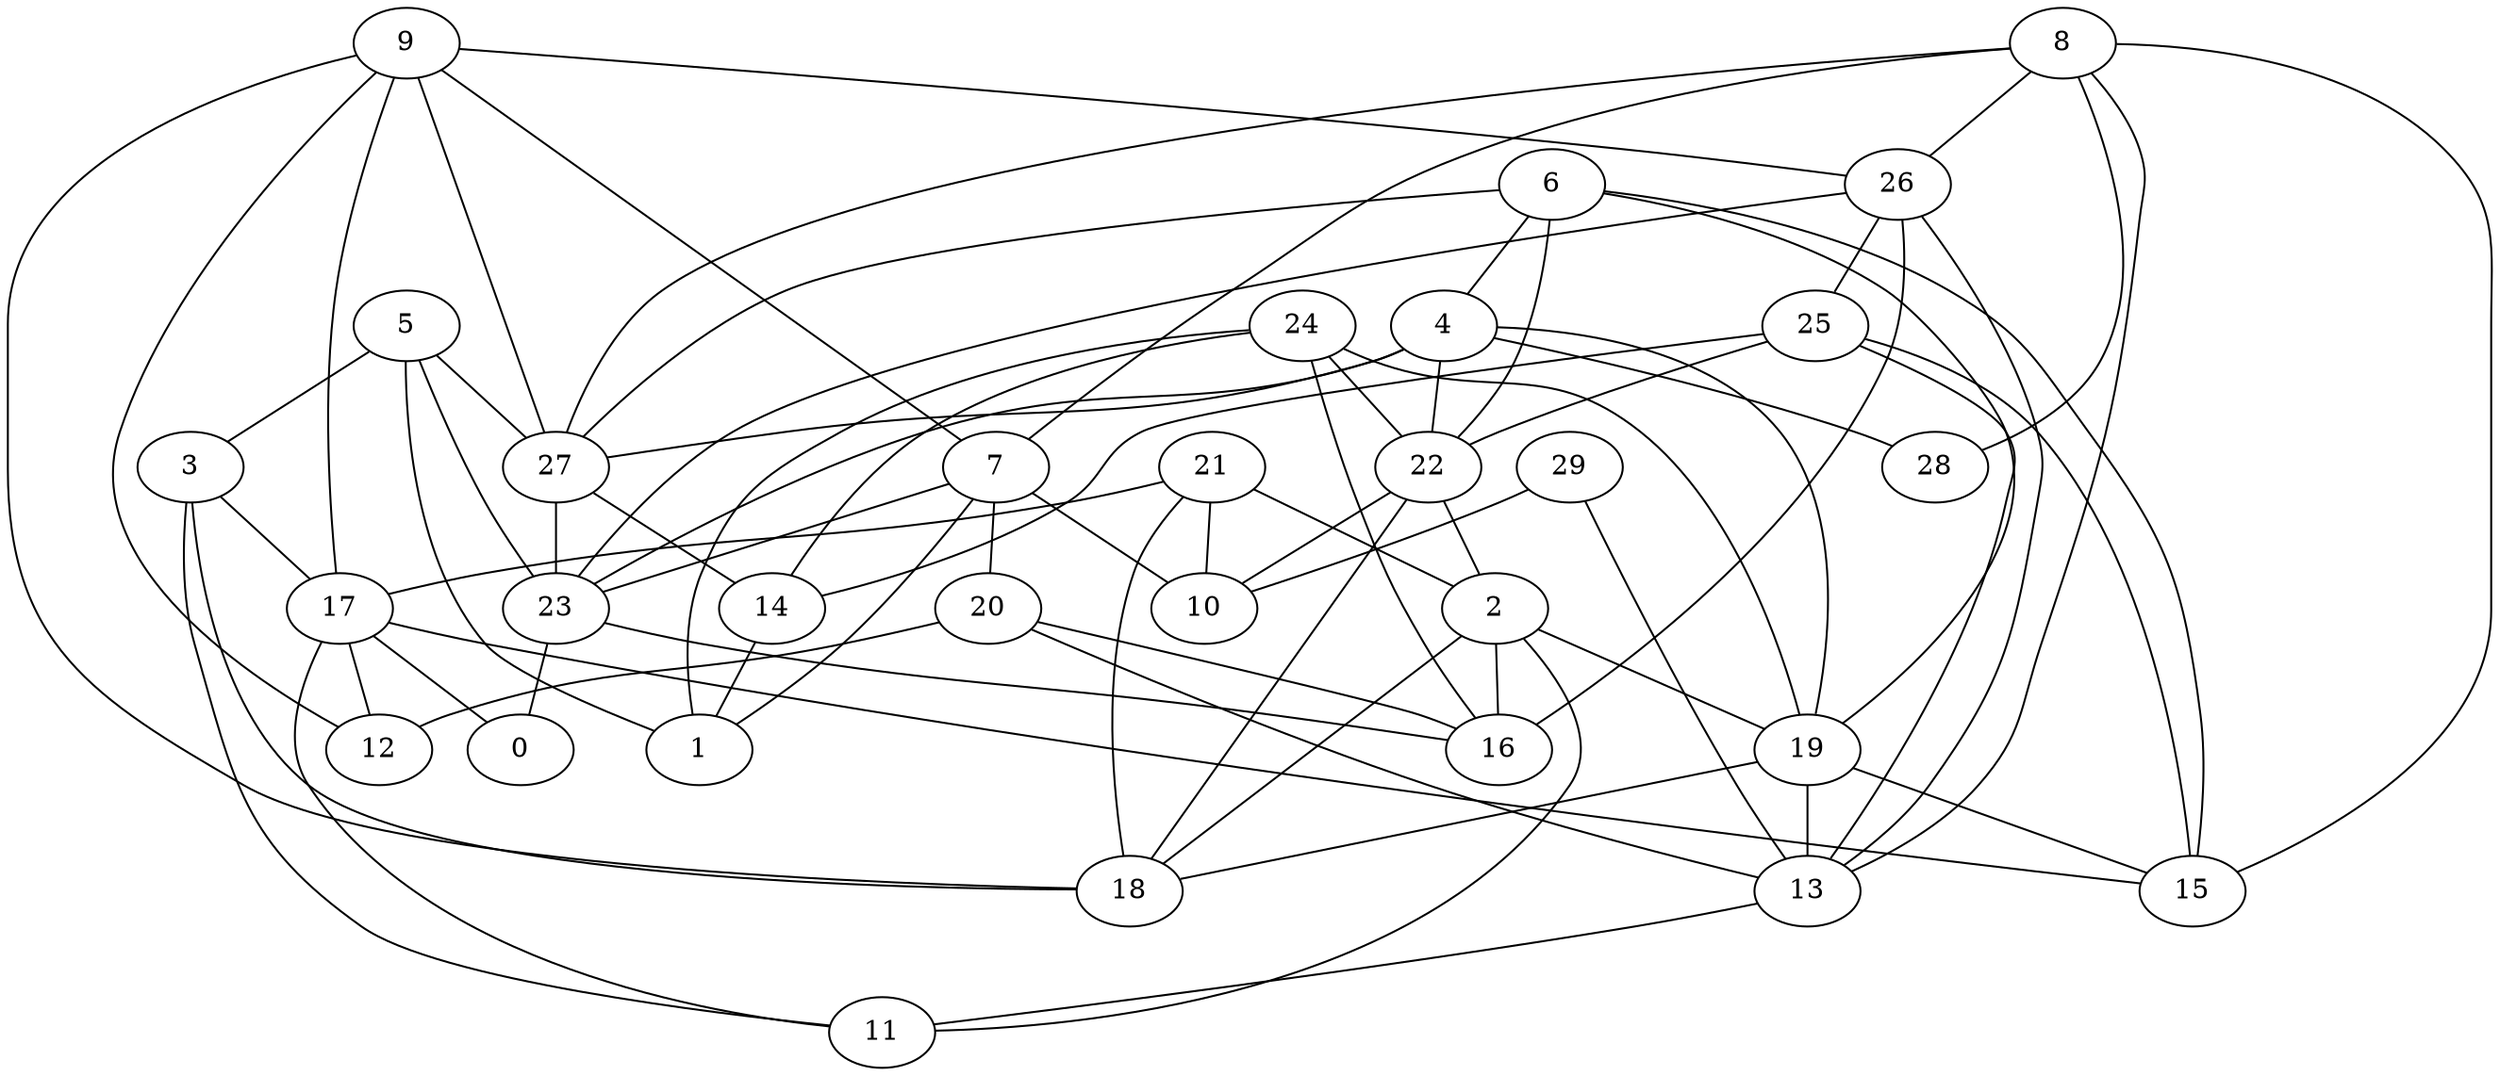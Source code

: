 digraph GG_graph {

subgraph G_graph {
edge [color = black]
"29" -> "10" [dir = none]
"24" -> "22" [dir = none]
"20" -> "12" [dir = none]
"14" -> "1" [dir = none]
"26" -> "23" [dir = none]
"26" -> "16" [dir = none]
"9" -> "27" [dir = none]
"9" -> "26" [dir = none]
"9" -> "12" [dir = none]
"9" -> "18" [dir = none]
"22" -> "10" [dir = none]
"22" -> "18" [dir = none]
"19" -> "18" [dir = none]
"25" -> "13" [dir = none]
"25" -> "14" [dir = none]
"25" -> "22" [dir = none]
"2" -> "18" [dir = none]
"6" -> "15" [dir = none]
"6" -> "19" [dir = none]
"3" -> "18" [dir = none]
"17" -> "0" [dir = none]
"17" -> "11" [dir = none]
"17" -> "12" [dir = none]
"4" -> "28" [dir = none]
"4" -> "19" [dir = none]
"7" -> "1" [dir = none]
"21" -> "18" [dir = none]
"8" -> "26" [dir = none]
"5" -> "1" [dir = none]
"5" -> "3" [dir = none]
"17" -> "15" [dir = none]
"9" -> "17" [dir = none]
"26" -> "25" [dir = none]
"27" -> "23" [dir = none]
"26" -> "13" [dir = none]
"6" -> "4" [dir = none]
"19" -> "15" [dir = none]
"2" -> "19" [dir = none]
"2" -> "16" [dir = none]
"23" -> "0" [dir = none]
"5" -> "23" [dir = none]
"7" -> "20" [dir = none]
"5" -> "27" [dir = none]
"7" -> "10" [dir = none]
"8" -> "13" [dir = none]
"8" -> "7" [dir = none]
"13" -> "11" [dir = none]
"27" -> "14" [dir = none]
"22" -> "2" [dir = none]
"24" -> "1" [dir = none]
"21" -> "17" [dir = none]
"6" -> "22" [dir = none]
"4" -> "22" [dir = none]
"7" -> "23" [dir = none]
"2" -> "11" [dir = none]
"8" -> "28" [dir = none]
"8" -> "15" [dir = none]
"19" -> "13" [dir = none]
"21" -> "10" [dir = none]
"20" -> "16" [dir = none]
"3" -> "17" [dir = none]
"25" -> "15" [dir = none]
"24" -> "16" [dir = none]
"21" -> "2" [dir = none]
"3" -> "11" [dir = none]
"29" -> "13" [dir = none]
"24" -> "14" [dir = none]
"9" -> "7" [dir = none]
"4" -> "23" [dir = none]
"20" -> "13" [dir = none]
"24" -> "19" [dir = none]
"23" -> "16" [dir = none]
"6" -> "27" [dir = none]
"4" -> "27" [dir = none]
"8" -> "27" [dir = none]
}

}
